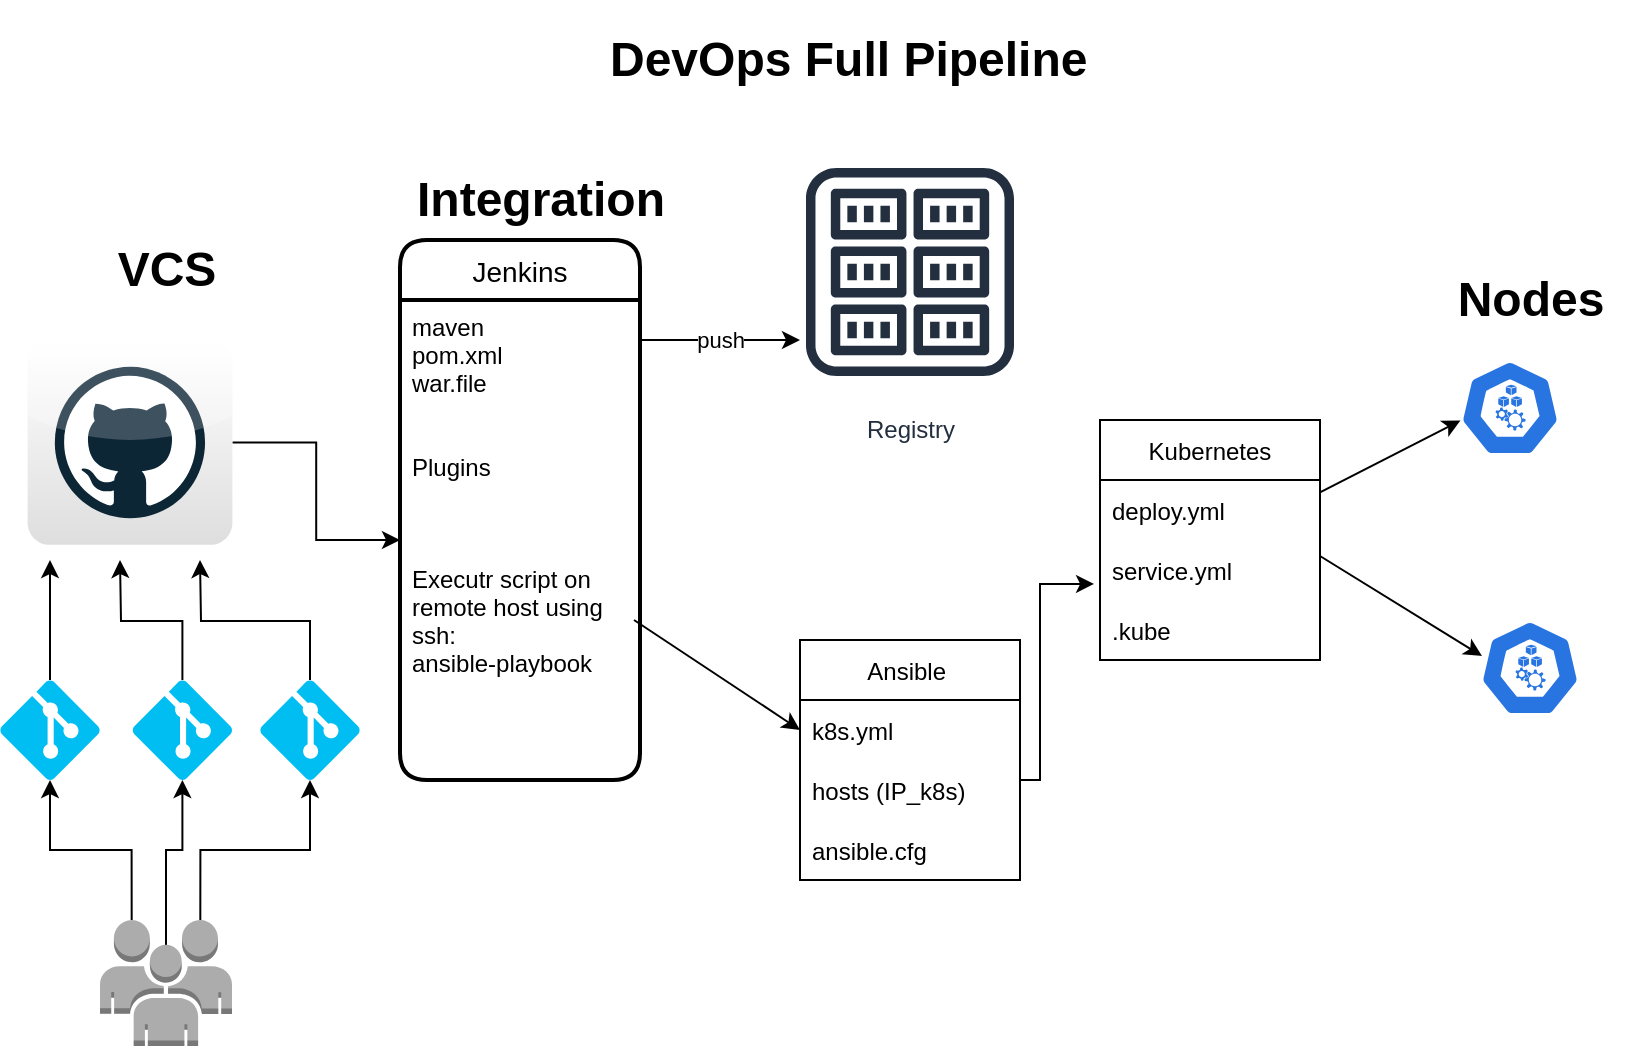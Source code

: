 <mxfile version="16.0.2" type="device"><diagram id="yr-qwv-TI7x5RQ7laX0O" name="Page-1"><mxGraphModel dx="1363" dy="737" grid="1" gridSize="10" guides="1" tooltips="1" connect="1" arrows="1" fold="1" page="1" pageScale="1" pageWidth="850" pageHeight="1100" math="0" shadow="0"><root><mxCell id="0"/><mxCell id="1" parent="0"/><mxCell id="ZyTOvh6fuR5sjkaelFJa-1" value="&lt;h1&gt;DevOps Full Pipeline&lt;/h1&gt;" style="text;html=1;strokeColor=none;fillColor=none;spacing=5;spacingTop=-20;whiteSpace=wrap;overflow=hidden;rounded=0;" vertex="1" parent="1"><mxGeometry x="300" y="10" width="290" height="40" as="geometry"/></mxCell><mxCell id="ZyTOvh6fuR5sjkaelFJa-91" value="" style="edgeStyle=orthogonalEdgeStyle;rounded=0;orthogonalLoop=1;jettySize=auto;html=1;" edge="1" parent="1" source="ZyTOvh6fuR5sjkaelFJa-50" target="ZyTOvh6fuR5sjkaelFJa-63"><mxGeometry relative="1" as="geometry"/></mxCell><mxCell id="ZyTOvh6fuR5sjkaelFJa-50" value="" style="dashed=0;outlineConnect=0;html=1;align=center;labelPosition=center;verticalLabelPosition=bottom;verticalAlign=top;shape=mxgraph.webicons.github;gradientColor=#DFDEDE" vertex="1" parent="1"><mxGeometry x="13.8" y="170" width="102.4" height="102.4" as="geometry"/></mxCell><mxCell id="ZyTOvh6fuR5sjkaelFJa-98" style="edgeStyle=orthogonalEdgeStyle;rounded=0;orthogonalLoop=1;jettySize=auto;html=1;exitX=0.5;exitY=0;exitDx=0;exitDy=0;exitPerimeter=0;" edge="1" parent="1" source="ZyTOvh6fuR5sjkaelFJa-51"><mxGeometry relative="1" as="geometry"><mxPoint x="25" y="280" as="targetPoint"/></mxGeometry></mxCell><mxCell id="ZyTOvh6fuR5sjkaelFJa-51" value="" style="verticalLabelPosition=bottom;html=1;verticalAlign=top;align=center;strokeColor=none;fillColor=#00BEF2;shape=mxgraph.azure.git_repository;" vertex="1" parent="1"><mxGeometry y="340" width="50" height="50" as="geometry"/></mxCell><mxCell id="ZyTOvh6fuR5sjkaelFJa-100" style="edgeStyle=orthogonalEdgeStyle;rounded=0;orthogonalLoop=1;jettySize=auto;html=1;exitX=0.5;exitY=0;exitDx=0;exitDy=0;exitPerimeter=0;" edge="1" parent="1" source="ZyTOvh6fuR5sjkaelFJa-52"><mxGeometry relative="1" as="geometry"><mxPoint x="60" y="280" as="targetPoint"/></mxGeometry></mxCell><mxCell id="ZyTOvh6fuR5sjkaelFJa-52" value="" style="verticalLabelPosition=bottom;html=1;verticalAlign=top;align=center;strokeColor=none;fillColor=#00BEF2;shape=mxgraph.azure.git_repository;" vertex="1" parent="1"><mxGeometry x="66.2" y="340" width="50" height="50" as="geometry"/></mxCell><mxCell id="ZyTOvh6fuR5sjkaelFJa-102" style="edgeStyle=orthogonalEdgeStyle;rounded=0;orthogonalLoop=1;jettySize=auto;html=1;exitX=0.5;exitY=0;exitDx=0;exitDy=0;exitPerimeter=0;" edge="1" parent="1" source="ZyTOvh6fuR5sjkaelFJa-53"><mxGeometry relative="1" as="geometry"><mxPoint x="100" y="280" as="targetPoint"/></mxGeometry></mxCell><mxCell id="ZyTOvh6fuR5sjkaelFJa-53" value="" style="verticalLabelPosition=bottom;html=1;verticalAlign=top;align=center;strokeColor=none;fillColor=#00BEF2;shape=mxgraph.azure.git_repository;" vertex="1" parent="1"><mxGeometry x="130" y="340" width="50" height="50" as="geometry"/></mxCell><mxCell id="ZyTOvh6fuR5sjkaelFJa-92" style="edgeStyle=orthogonalEdgeStyle;rounded=0;orthogonalLoop=1;jettySize=auto;html=1;exitX=0.24;exitY=0;exitDx=0;exitDy=0;exitPerimeter=0;" edge="1" parent="1" source="ZyTOvh6fuR5sjkaelFJa-55" target="ZyTOvh6fuR5sjkaelFJa-51"><mxGeometry relative="1" as="geometry"/></mxCell><mxCell id="ZyTOvh6fuR5sjkaelFJa-94" style="edgeStyle=orthogonalEdgeStyle;rounded=0;orthogonalLoop=1;jettySize=auto;html=1;exitX=0.76;exitY=0;exitDx=0;exitDy=0;exitPerimeter=0;entryX=0.5;entryY=1;entryDx=0;entryDy=0;entryPerimeter=0;" edge="1" parent="1" source="ZyTOvh6fuR5sjkaelFJa-55" target="ZyTOvh6fuR5sjkaelFJa-53"><mxGeometry relative="1" as="geometry"/></mxCell><mxCell id="ZyTOvh6fuR5sjkaelFJa-96" style="edgeStyle=orthogonalEdgeStyle;rounded=0;orthogonalLoop=1;jettySize=auto;html=1;exitX=0.5;exitY=0.2;exitDx=0;exitDy=0;exitPerimeter=0;entryX=0.5;entryY=1;entryDx=0;entryDy=0;entryPerimeter=0;" edge="1" parent="1" source="ZyTOvh6fuR5sjkaelFJa-55" target="ZyTOvh6fuR5sjkaelFJa-52"><mxGeometry relative="1" as="geometry"/></mxCell><mxCell id="ZyTOvh6fuR5sjkaelFJa-55" value="" style="outlineConnect=0;dashed=0;verticalLabelPosition=bottom;verticalAlign=top;align=center;html=1;shape=mxgraph.aws3.users;fillColor=#ACACAC;gradientColor=none;" vertex="1" parent="1"><mxGeometry x="50.0" y="460" width="66" height="63" as="geometry"/></mxCell><mxCell id="ZyTOvh6fuR5sjkaelFJa-62" value="Jenkins" style="swimlane;childLayout=stackLayout;horizontal=1;startSize=30;horizontalStack=0;rounded=1;fontSize=14;fontStyle=0;strokeWidth=2;resizeParent=0;resizeLast=1;shadow=0;dashed=0;align=center;" vertex="1" parent="1"><mxGeometry x="200" y="120" width="120" height="270" as="geometry"/></mxCell><mxCell id="ZyTOvh6fuR5sjkaelFJa-63" value="maven&#10;pom.xml&#10;war.file&#10;&#10;&#10;Plugins&#10;&#10;&#10;&#10;Executr script on &#10;remote host using&#10;ssh: &#10;ansible-playbook" style="align=left;strokeColor=none;fillColor=none;spacingLeft=4;fontSize=12;verticalAlign=top;resizable=0;rotatable=0;part=1;" vertex="1" parent="ZyTOvh6fuR5sjkaelFJa-62"><mxGeometry y="30" width="120" height="240" as="geometry"/></mxCell><mxCell id="ZyTOvh6fuR5sjkaelFJa-64" value="Registry" style="sketch=0;outlineConnect=0;fontColor=#232F3E;gradientColor=none;strokeColor=#232F3E;fillColor=#ffffff;dashed=0;verticalLabelPosition=bottom;verticalAlign=top;align=center;html=1;fontSize=12;fontStyle=0;aspect=fixed;shape=mxgraph.aws4.resourceIcon;resIcon=mxgraph.aws4.registry;" vertex="1" parent="1"><mxGeometry x="390" y="71" width="130" height="130" as="geometry"/></mxCell><mxCell id="ZyTOvh6fuR5sjkaelFJa-65" value="Integration" style="text;strokeColor=none;fillColor=none;html=1;fontSize=24;fontStyle=1;verticalAlign=middle;align=center;" vertex="1" parent="1"><mxGeometry x="220" y="80" width="100" height="40" as="geometry"/></mxCell><mxCell id="ZyTOvh6fuR5sjkaelFJa-66" value="Ansible " style="swimlane;fontStyle=0;childLayout=stackLayout;horizontal=1;startSize=30;horizontalStack=0;resizeParent=1;resizeParentMax=0;resizeLast=0;collapsible=1;marginBottom=0;" vertex="1" parent="1"><mxGeometry x="400" y="320" width="110" height="120" as="geometry"/></mxCell><mxCell id="ZyTOvh6fuR5sjkaelFJa-67" value="k8s.yml" style="text;strokeColor=none;fillColor=none;align=left;verticalAlign=middle;spacingLeft=4;spacingRight=4;overflow=hidden;points=[[0,0.5],[1,0.5]];portConstraint=eastwest;rotatable=0;" vertex="1" parent="ZyTOvh6fuR5sjkaelFJa-66"><mxGeometry y="30" width="110" height="30" as="geometry"/></mxCell><mxCell id="ZyTOvh6fuR5sjkaelFJa-68" value="hosts (IP_k8s)" style="text;strokeColor=none;fillColor=none;align=left;verticalAlign=middle;spacingLeft=4;spacingRight=4;overflow=hidden;points=[[0,0.5],[1,0.5]];portConstraint=eastwest;rotatable=0;" vertex="1" parent="ZyTOvh6fuR5sjkaelFJa-66"><mxGeometry y="60" width="110" height="30" as="geometry"/></mxCell><mxCell id="ZyTOvh6fuR5sjkaelFJa-69" value="ansible.cfg" style="text;strokeColor=none;fillColor=none;align=left;verticalAlign=middle;spacingLeft=4;spacingRight=4;overflow=hidden;points=[[0,0.5],[1,0.5]];portConstraint=eastwest;rotatable=0;" vertex="1" parent="ZyTOvh6fuR5sjkaelFJa-66"><mxGeometry y="90" width="110" height="30" as="geometry"/></mxCell><mxCell id="ZyTOvh6fuR5sjkaelFJa-70" value="Kubernetes" style="swimlane;fontStyle=0;childLayout=stackLayout;horizontal=1;startSize=30;horizontalStack=0;resizeParent=1;resizeParentMax=0;resizeLast=0;collapsible=1;marginBottom=0;" vertex="1" parent="1"><mxGeometry x="550" y="210" width="110" height="120" as="geometry"/></mxCell><mxCell id="ZyTOvh6fuR5sjkaelFJa-71" value="deploy.yml" style="text;strokeColor=none;fillColor=none;align=left;verticalAlign=middle;spacingLeft=4;spacingRight=4;overflow=hidden;points=[[0,0.5],[1,0.5]];portConstraint=eastwest;rotatable=0;" vertex="1" parent="ZyTOvh6fuR5sjkaelFJa-70"><mxGeometry y="30" width="110" height="30" as="geometry"/></mxCell><mxCell id="ZyTOvh6fuR5sjkaelFJa-72" value="service.yml" style="text;strokeColor=none;fillColor=none;align=left;verticalAlign=middle;spacingLeft=4;spacingRight=4;overflow=hidden;points=[[0,0.5],[1,0.5]];portConstraint=eastwest;rotatable=0;" vertex="1" parent="ZyTOvh6fuR5sjkaelFJa-70"><mxGeometry y="60" width="110" height="30" as="geometry"/></mxCell><mxCell id="ZyTOvh6fuR5sjkaelFJa-73" value=".kube" style="text;strokeColor=none;fillColor=none;align=left;verticalAlign=middle;spacingLeft=4;spacingRight=4;overflow=hidden;points=[[0,0.5],[1,0.5]];portConstraint=eastwest;rotatable=0;" vertex="1" parent="ZyTOvh6fuR5sjkaelFJa-70"><mxGeometry y="90" width="110" height="30" as="geometry"/></mxCell><mxCell id="ZyTOvh6fuR5sjkaelFJa-77" value="" style="sketch=0;html=1;dashed=0;whitespace=wrap;fillColor=#2875E2;strokeColor=#ffffff;points=[[0.005,0.63,0],[0.1,0.2,0],[0.9,0.2,0],[0.5,0,0],[0.995,0.63,0],[0.72,0.99,0],[0.5,1,0],[0.28,0.99,0]];shape=mxgraph.kubernetes.icon;prIcon=node" vertex="1" parent="1"><mxGeometry x="730" y="180" width="50" height="48" as="geometry"/></mxCell><mxCell id="ZyTOvh6fuR5sjkaelFJa-78" value="" style="sketch=0;html=1;dashed=0;whitespace=wrap;fillColor=#2875E2;strokeColor=#ffffff;points=[[0.005,0.63,0],[0.1,0.2,0],[0.9,0.2,0],[0.5,0,0],[0.995,0.63,0],[0.72,0.99,0],[0.5,1,0],[0.28,0.99,0]];shape=mxgraph.kubernetes.icon;prIcon=node" vertex="1" parent="1"><mxGeometry x="740" y="310" width="50" height="48" as="geometry"/></mxCell><mxCell id="ZyTOvh6fuR5sjkaelFJa-93" value="" style="endArrow=classic;html=1;rounded=0;entryX=0;entryY=0.5;entryDx=0;entryDy=0;" edge="1" parent="1" target="ZyTOvh6fuR5sjkaelFJa-67"><mxGeometry width="50" height="50" relative="1" as="geometry"><mxPoint x="317" y="310" as="sourcePoint"/><mxPoint x="367" y="260" as="targetPoint"/></mxGeometry></mxCell><mxCell id="ZyTOvh6fuR5sjkaelFJa-107" value="" style="endArrow=classic;html=1;rounded=0;" edge="1" parent="1"><mxGeometry relative="1" as="geometry"><mxPoint x="320" y="170" as="sourcePoint"/><mxPoint x="400" y="170" as="targetPoint"/></mxGeometry></mxCell><mxCell id="ZyTOvh6fuR5sjkaelFJa-108" value="push" style="edgeLabel;resizable=0;html=1;align=center;verticalAlign=middle;" connectable="0" vertex="1" parent="ZyTOvh6fuR5sjkaelFJa-107"><mxGeometry relative="1" as="geometry"/></mxCell><mxCell id="ZyTOvh6fuR5sjkaelFJa-112" value="" style="edgeStyle=elbowEdgeStyle;elbow=horizontal;endArrow=classic;html=1;rounded=0;entryX=-0.027;entryY=0.733;entryDx=0;entryDy=0;entryPerimeter=0;" edge="1" parent="1" target="ZyTOvh6fuR5sjkaelFJa-72"><mxGeometry width="50" height="50" relative="1" as="geometry"><mxPoint x="510" y="390" as="sourcePoint"/><mxPoint x="540" y="340" as="targetPoint"/><Array as="points"><mxPoint x="520" y="360"/></Array></mxGeometry></mxCell><mxCell id="ZyTOvh6fuR5sjkaelFJa-115" value="" style="endArrow=classic;html=1;rounded=0;entryX=0.005;entryY=0.63;entryDx=0;entryDy=0;entryPerimeter=0;" edge="1" parent="1" target="ZyTOvh6fuR5sjkaelFJa-77"><mxGeometry width="50" height="50" relative="1" as="geometry"><mxPoint x="660" y="246.2" as="sourcePoint"/><mxPoint x="710" y="196.2" as="targetPoint"/></mxGeometry></mxCell><mxCell id="ZyTOvh6fuR5sjkaelFJa-116" value="" style="endArrow=classic;html=1;rounded=0;entryX=0.02;entryY=0.375;entryDx=0;entryDy=0;entryPerimeter=0;" edge="1" parent="1" target="ZyTOvh6fuR5sjkaelFJa-78"><mxGeometry width="50" height="50" relative="1" as="geometry"><mxPoint x="660" y="278" as="sourcePoint"/><mxPoint x="710" y="228" as="targetPoint"/></mxGeometry></mxCell><mxCell id="ZyTOvh6fuR5sjkaelFJa-118" value="VCS" style="text;strokeColor=none;fillColor=none;html=1;fontSize=24;fontStyle=1;verticalAlign=middle;align=center;" vertex="1" parent="1"><mxGeometry x="33" y="115" width="100" height="40" as="geometry"/></mxCell><mxCell id="ZyTOvh6fuR5sjkaelFJa-119" value="Nodes" style="text;strokeColor=none;fillColor=none;html=1;fontSize=24;fontStyle=1;verticalAlign=middle;align=center;" vertex="1" parent="1"><mxGeometry x="715" y="130" width="100" height="40" as="geometry"/></mxCell></root></mxGraphModel></diagram></mxfile>